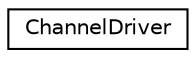 digraph G
{
  edge [fontname="Helvetica",fontsize="10",labelfontname="Helvetica",labelfontsize="10"];
  node [fontname="Helvetica",fontsize="10",shape=record];
  rankdir=LR;
  Node1 [label="ChannelDriver",height=0.2,width=0.4,color="black", fillcolor="white", style="filled",URL="$d3/d1e/structChannelDriver.html"];
}
